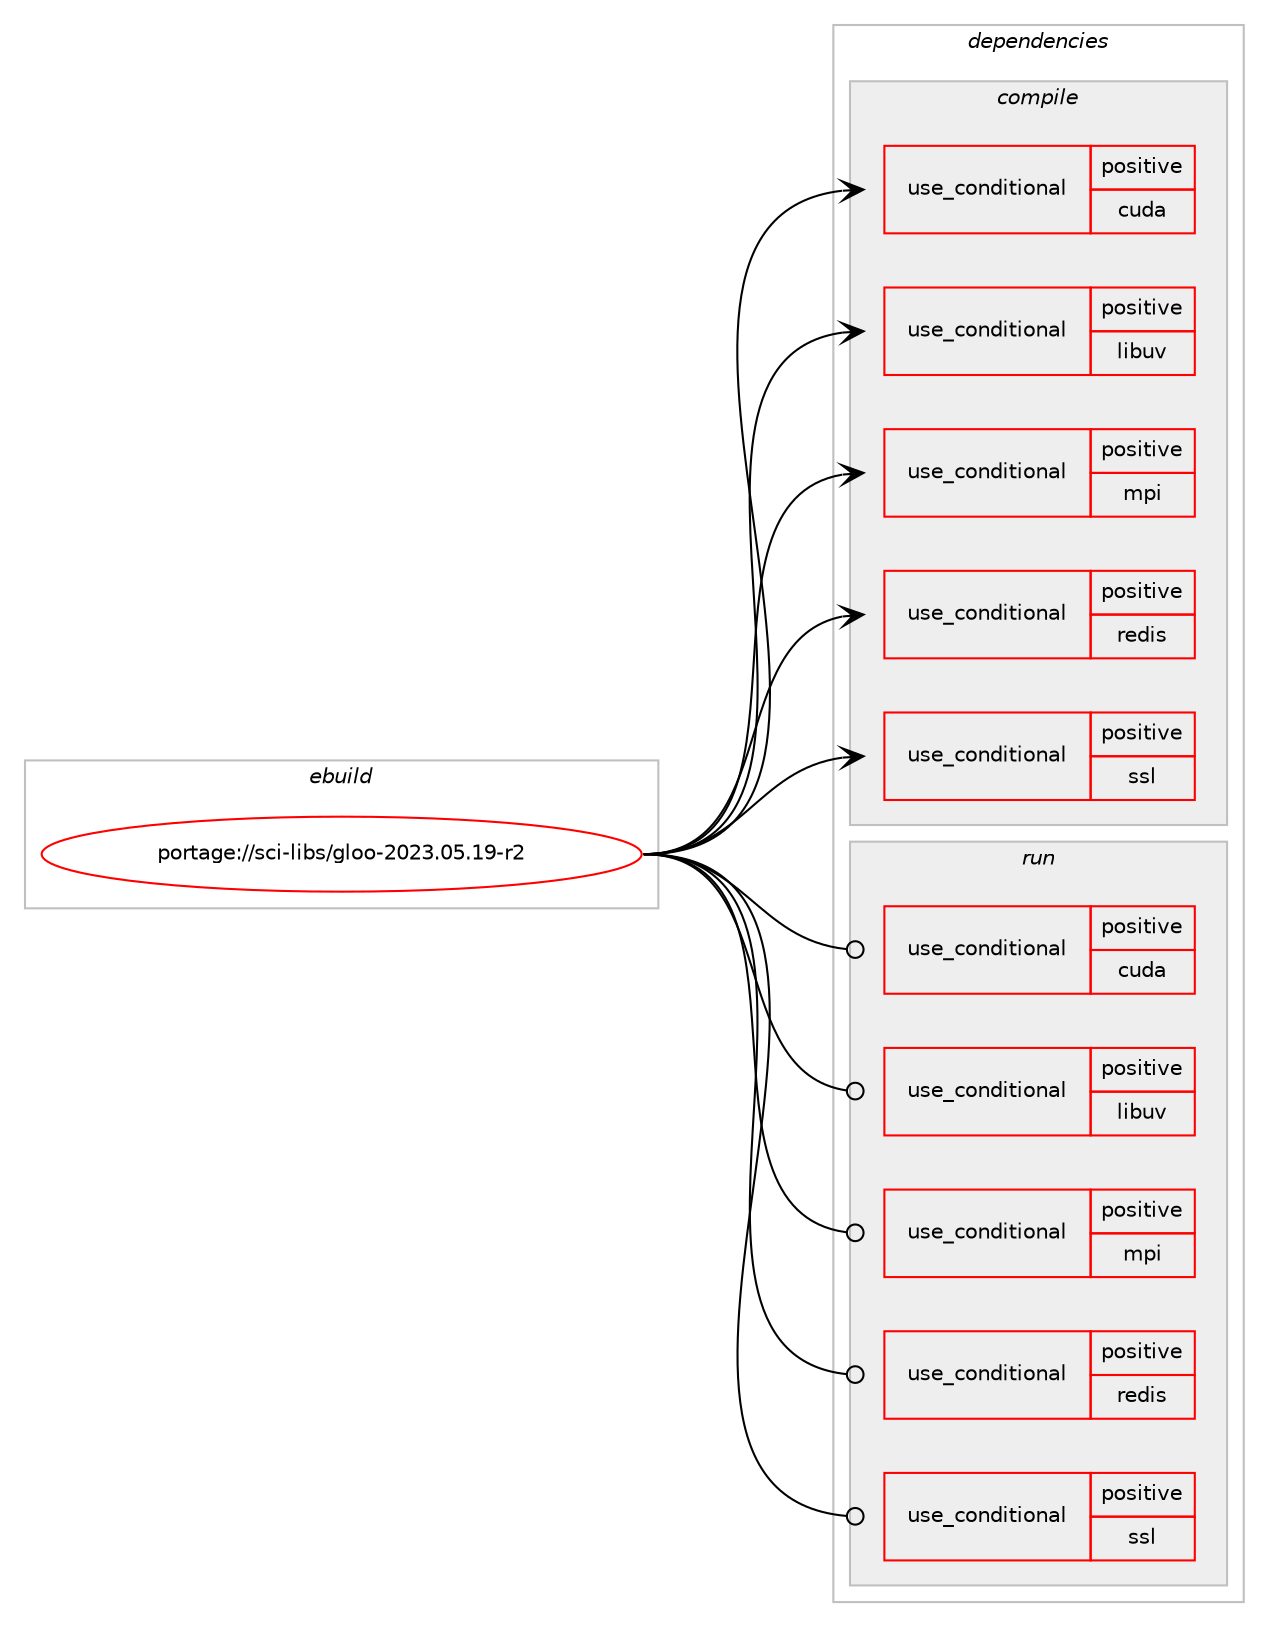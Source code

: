 digraph prolog {

# *************
# Graph options
# *************

newrank=true;
concentrate=true;
compound=true;
graph [rankdir=LR,fontname=Helvetica,fontsize=10,ranksep=1.5];#, ranksep=2.5, nodesep=0.2];
edge  [arrowhead=vee];
node  [fontname=Helvetica,fontsize=10];

# **********
# The ebuild
# **********

subgraph cluster_leftcol {
color=gray;
rank=same;
label=<<i>ebuild</i>>;
id [label="portage://sci-libs/gloo-2023.05.19-r2", color=red, width=4, href="../sci-libs/gloo-2023.05.19-r2.svg"];
}

# ****************
# The dependencies
# ****************

subgraph cluster_midcol {
color=gray;
label=<<i>dependencies</i>>;
subgraph cluster_compile {
fillcolor="#eeeeee";
style=filled;
label=<<i>compile</i>>;
subgraph cond10489 {
dependency15407 [label=<<TABLE BORDER="0" CELLBORDER="1" CELLSPACING="0" CELLPADDING="4"><TR><TD ROWSPAN="3" CELLPADDING="10">use_conditional</TD></TR><TR><TD>positive</TD></TR><TR><TD>cuda</TD></TR></TABLE>>, shape=none, color=red];
# *** BEGIN UNKNOWN DEPENDENCY TYPE (TODO) ***
# dependency15407 -> package_dependency(portage://sci-libs/gloo-2023.05.19-r2,install,no,dev-util,nvidia-cuda-toolkit,none,[,,],any_same_slot,[])
# *** END UNKNOWN DEPENDENCY TYPE (TODO) ***

}
id:e -> dependency15407:w [weight=20,style="solid",arrowhead="vee"];
subgraph cond10490 {
dependency15408 [label=<<TABLE BORDER="0" CELLBORDER="1" CELLSPACING="0" CELLPADDING="4"><TR><TD ROWSPAN="3" CELLPADDING="10">use_conditional</TD></TR><TR><TD>positive</TD></TR><TR><TD>libuv</TD></TR></TABLE>>, shape=none, color=red];
# *** BEGIN UNKNOWN DEPENDENCY TYPE (TODO) ***
# dependency15408 -> package_dependency(portage://sci-libs/gloo-2023.05.19-r2,install,no,dev-libs,libuv,none,[,,],[],[])
# *** END UNKNOWN DEPENDENCY TYPE (TODO) ***

}
id:e -> dependency15408:w [weight=20,style="solid",arrowhead="vee"];
subgraph cond10491 {
dependency15409 [label=<<TABLE BORDER="0" CELLBORDER="1" CELLSPACING="0" CELLPADDING="4"><TR><TD ROWSPAN="3" CELLPADDING="10">use_conditional</TD></TR><TR><TD>positive</TD></TR><TR><TD>mpi</TD></TR></TABLE>>, shape=none, color=red];
# *** BEGIN UNKNOWN DEPENDENCY TYPE (TODO) ***
# dependency15409 -> package_dependency(portage://sci-libs/gloo-2023.05.19-r2,install,no,virtual,mpi,none,[,,],[],[])
# *** END UNKNOWN DEPENDENCY TYPE (TODO) ***

}
id:e -> dependency15409:w [weight=20,style="solid",arrowhead="vee"];
subgraph cond10492 {
dependency15410 [label=<<TABLE BORDER="0" CELLBORDER="1" CELLSPACING="0" CELLPADDING="4"><TR><TD ROWSPAN="3" CELLPADDING="10">use_conditional</TD></TR><TR><TD>positive</TD></TR><TR><TD>redis</TD></TR></TABLE>>, shape=none, color=red];
# *** BEGIN UNKNOWN DEPENDENCY TYPE (TODO) ***
# dependency15410 -> package_dependency(portage://sci-libs/gloo-2023.05.19-r2,install,no,dev-db,redis,none,[,,],[],[])
# *** END UNKNOWN DEPENDENCY TYPE (TODO) ***

# *** BEGIN UNKNOWN DEPENDENCY TYPE (TODO) ***
# dependency15410 -> package_dependency(portage://sci-libs/gloo-2023.05.19-r2,install,no,dev-libs,hiredis,none,[,,],[],[])
# *** END UNKNOWN DEPENDENCY TYPE (TODO) ***

}
id:e -> dependency15410:w [weight=20,style="solid",arrowhead="vee"];
subgraph cond10493 {
dependency15411 [label=<<TABLE BORDER="0" CELLBORDER="1" CELLSPACING="0" CELLPADDING="4"><TR><TD ROWSPAN="3" CELLPADDING="10">use_conditional</TD></TR><TR><TD>positive</TD></TR><TR><TD>ssl</TD></TR></TABLE>>, shape=none, color=red];
# *** BEGIN UNKNOWN DEPENDENCY TYPE (TODO) ***
# dependency15411 -> package_dependency(portage://sci-libs/gloo-2023.05.19-r2,install,no,dev-libs,openssl,none,[,,],any_same_slot,[])
# *** END UNKNOWN DEPENDENCY TYPE (TODO) ***

}
id:e -> dependency15411:w [weight=20,style="solid",arrowhead="vee"];
}
subgraph cluster_compileandrun {
fillcolor="#eeeeee";
style=filled;
label=<<i>compile and run</i>>;
}
subgraph cluster_run {
fillcolor="#eeeeee";
style=filled;
label=<<i>run</i>>;
subgraph cond10494 {
dependency15412 [label=<<TABLE BORDER="0" CELLBORDER="1" CELLSPACING="0" CELLPADDING="4"><TR><TD ROWSPAN="3" CELLPADDING="10">use_conditional</TD></TR><TR><TD>positive</TD></TR><TR><TD>cuda</TD></TR></TABLE>>, shape=none, color=red];
# *** BEGIN UNKNOWN DEPENDENCY TYPE (TODO) ***
# dependency15412 -> package_dependency(portage://sci-libs/gloo-2023.05.19-r2,run,no,dev-util,nvidia-cuda-toolkit,none,[,,],any_same_slot,[])
# *** END UNKNOWN DEPENDENCY TYPE (TODO) ***

}
id:e -> dependency15412:w [weight=20,style="solid",arrowhead="odot"];
subgraph cond10495 {
dependency15413 [label=<<TABLE BORDER="0" CELLBORDER="1" CELLSPACING="0" CELLPADDING="4"><TR><TD ROWSPAN="3" CELLPADDING="10">use_conditional</TD></TR><TR><TD>positive</TD></TR><TR><TD>libuv</TD></TR></TABLE>>, shape=none, color=red];
# *** BEGIN UNKNOWN DEPENDENCY TYPE (TODO) ***
# dependency15413 -> package_dependency(portage://sci-libs/gloo-2023.05.19-r2,run,no,dev-libs,libuv,none,[,,],[],[])
# *** END UNKNOWN DEPENDENCY TYPE (TODO) ***

}
id:e -> dependency15413:w [weight=20,style="solid",arrowhead="odot"];
subgraph cond10496 {
dependency15414 [label=<<TABLE BORDER="0" CELLBORDER="1" CELLSPACING="0" CELLPADDING="4"><TR><TD ROWSPAN="3" CELLPADDING="10">use_conditional</TD></TR><TR><TD>positive</TD></TR><TR><TD>mpi</TD></TR></TABLE>>, shape=none, color=red];
# *** BEGIN UNKNOWN DEPENDENCY TYPE (TODO) ***
# dependency15414 -> package_dependency(portage://sci-libs/gloo-2023.05.19-r2,run,no,virtual,mpi,none,[,,],[],[])
# *** END UNKNOWN DEPENDENCY TYPE (TODO) ***

}
id:e -> dependency15414:w [weight=20,style="solid",arrowhead="odot"];
subgraph cond10497 {
dependency15415 [label=<<TABLE BORDER="0" CELLBORDER="1" CELLSPACING="0" CELLPADDING="4"><TR><TD ROWSPAN="3" CELLPADDING="10">use_conditional</TD></TR><TR><TD>positive</TD></TR><TR><TD>redis</TD></TR></TABLE>>, shape=none, color=red];
# *** BEGIN UNKNOWN DEPENDENCY TYPE (TODO) ***
# dependency15415 -> package_dependency(portage://sci-libs/gloo-2023.05.19-r2,run,no,dev-db,redis,none,[,,],[],[])
# *** END UNKNOWN DEPENDENCY TYPE (TODO) ***

# *** BEGIN UNKNOWN DEPENDENCY TYPE (TODO) ***
# dependency15415 -> package_dependency(portage://sci-libs/gloo-2023.05.19-r2,run,no,dev-libs,hiredis,none,[,,],[],[])
# *** END UNKNOWN DEPENDENCY TYPE (TODO) ***

}
id:e -> dependency15415:w [weight=20,style="solid",arrowhead="odot"];
subgraph cond10498 {
dependency15416 [label=<<TABLE BORDER="0" CELLBORDER="1" CELLSPACING="0" CELLPADDING="4"><TR><TD ROWSPAN="3" CELLPADDING="10">use_conditional</TD></TR><TR><TD>positive</TD></TR><TR><TD>ssl</TD></TR></TABLE>>, shape=none, color=red];
# *** BEGIN UNKNOWN DEPENDENCY TYPE (TODO) ***
# dependency15416 -> package_dependency(portage://sci-libs/gloo-2023.05.19-r2,run,no,dev-libs,openssl,none,[,,],any_same_slot,[])
# *** END UNKNOWN DEPENDENCY TYPE (TODO) ***

}
id:e -> dependency15416:w [weight=20,style="solid",arrowhead="odot"];
}
}

# **************
# The candidates
# **************

subgraph cluster_choices {
rank=same;
color=gray;
label=<<i>candidates</i>>;

}

}
